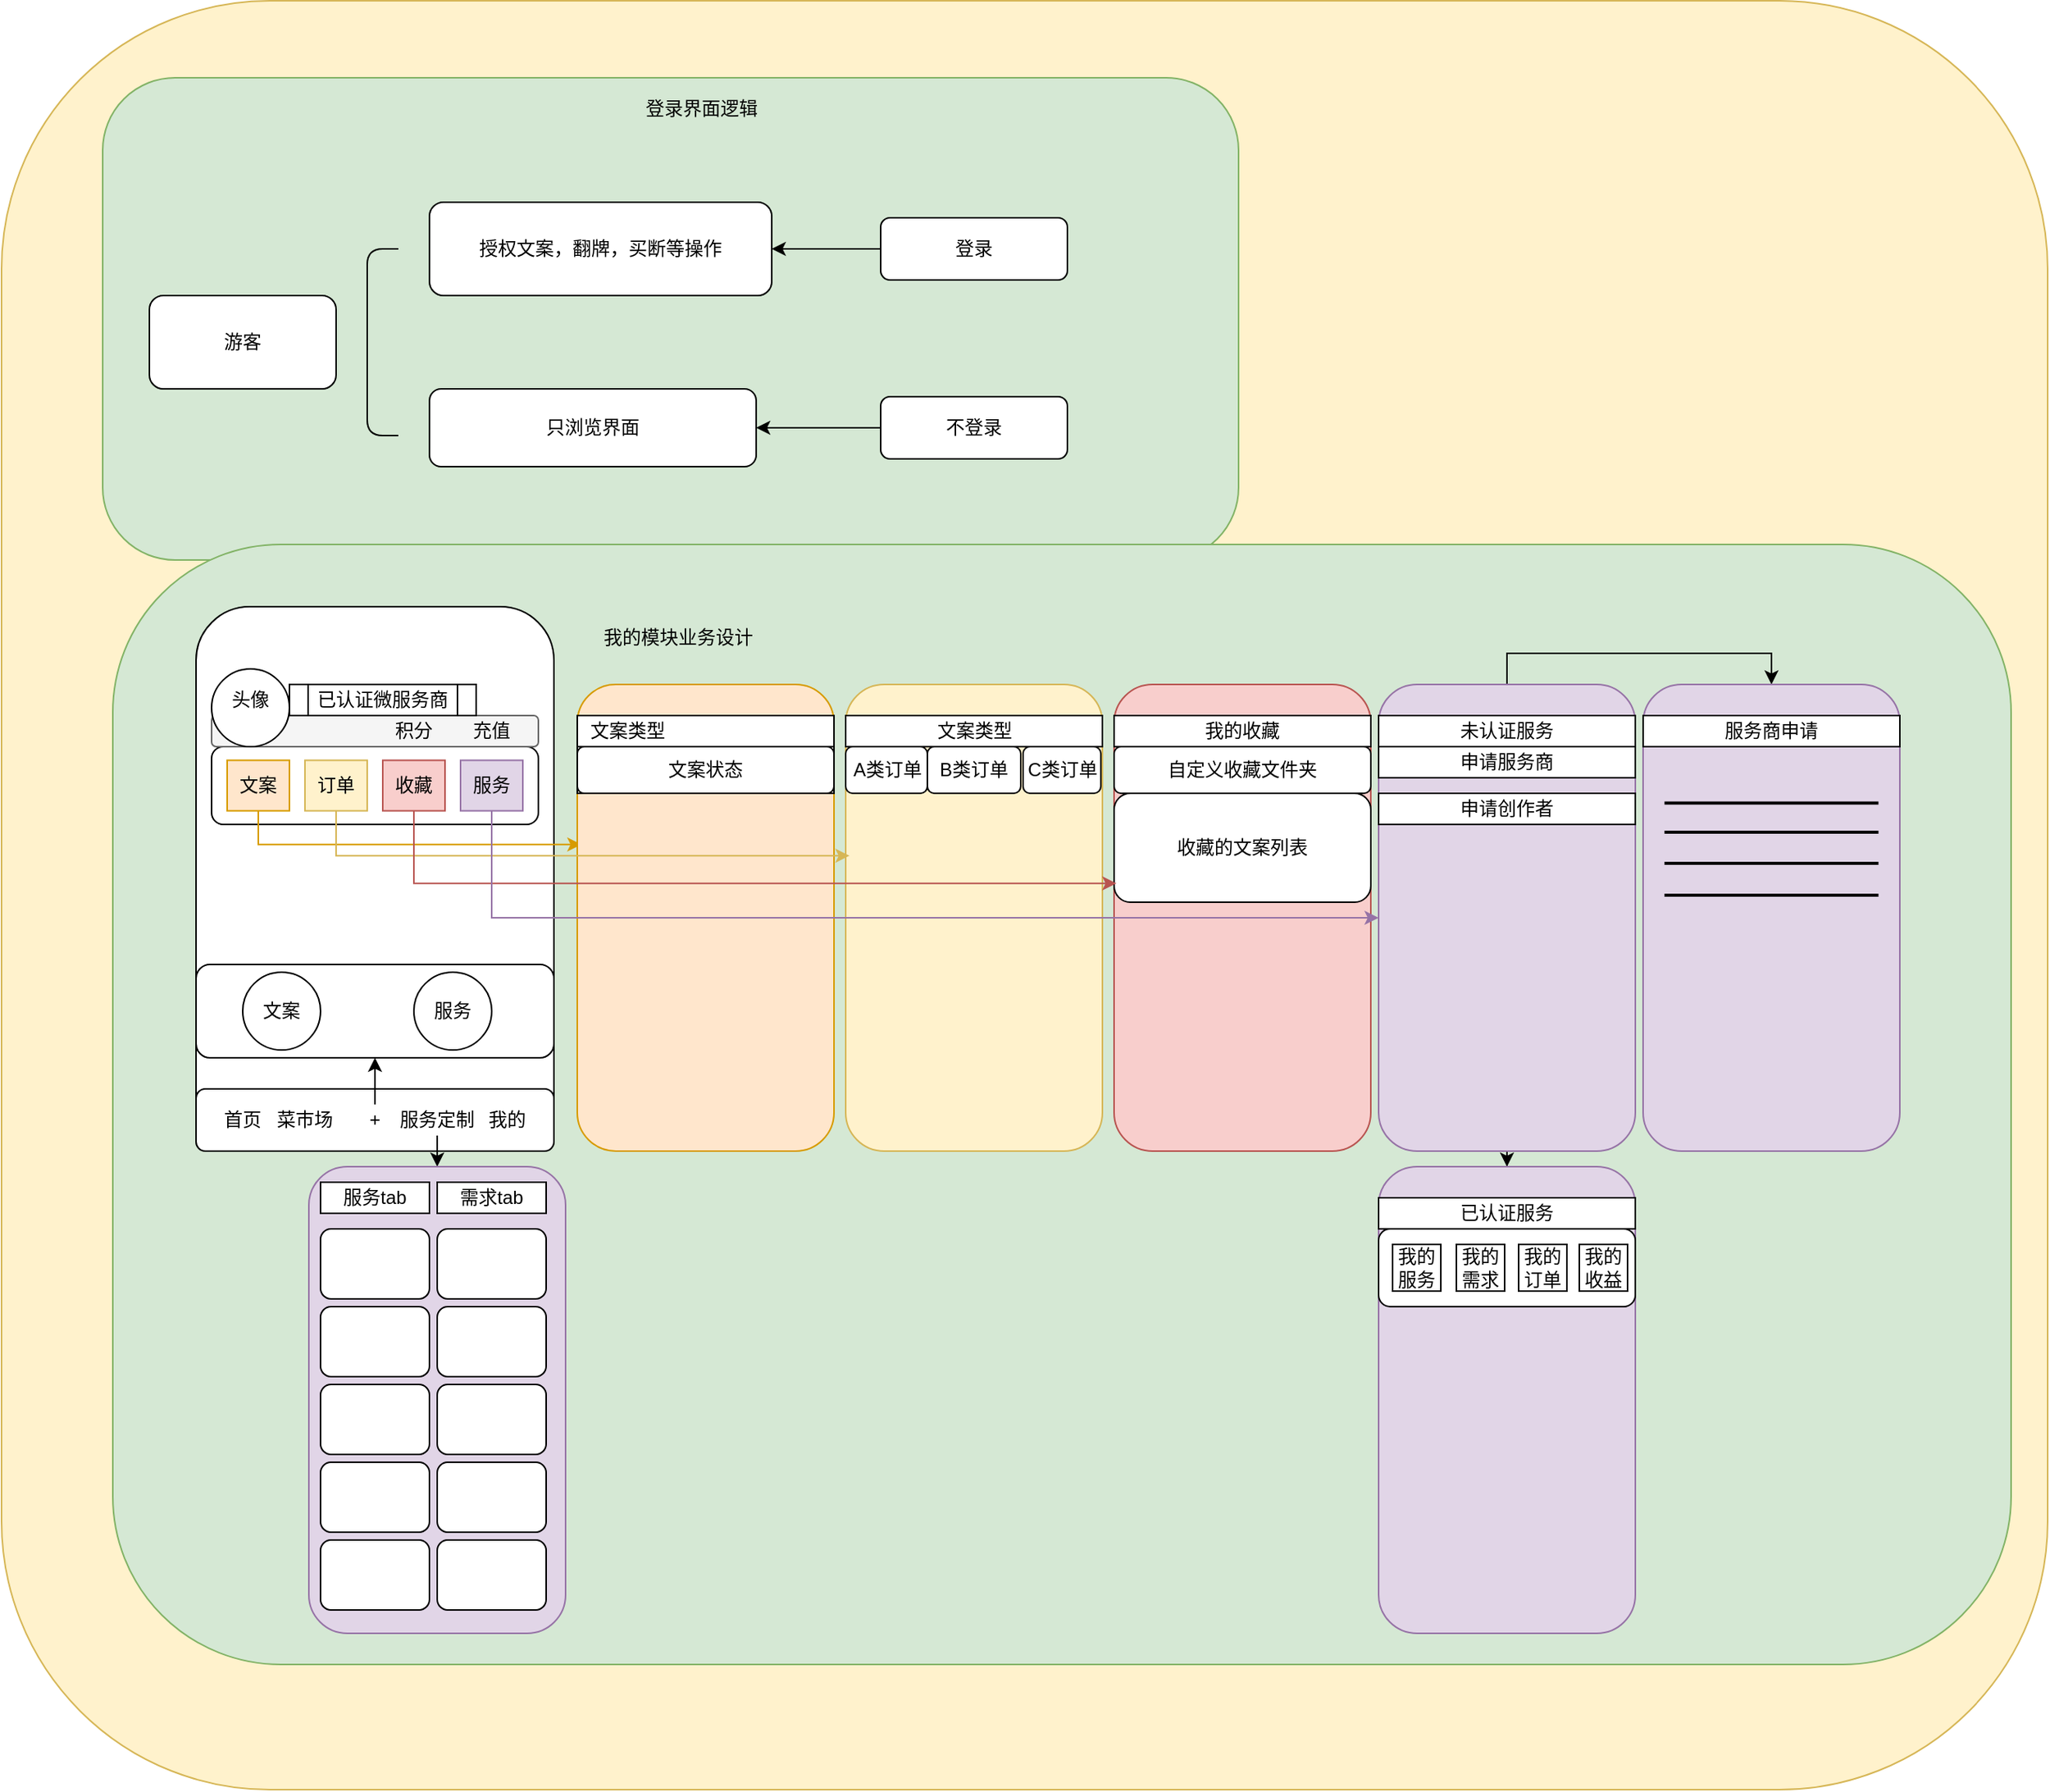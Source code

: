 <mxfile version="14.7.6" type="github">
  <diagram id="07fea595-8f29-1299-0266-81d95cde20df" name="Page-1">
    <mxGraphModel dx="432" dy="-582" grid="1" gridSize="10" guides="1" tooltips="1" connect="1" arrows="1" fold="1" page="1" pageScale="1" pageWidth="1169" pageHeight="827" background="none" math="0" shadow="0">
      <root>
        <mxCell id="0" />
        <mxCell id="1" parent="0" />
        <mxCell id="9OYX71JQAfHZlVF2eXPs-110" value="" style="rounded=1;whiteSpace=wrap;html=1;strokeWidth=1;fillColor=#fff2cc;strokeColor=#d6b656;" parent="1" vertex="1">
          <mxGeometry x="155" y="860.5" width="1315" height="1150" as="geometry" />
        </mxCell>
        <mxCell id="9OYX71JQAfHZlVF2eXPs-16" value="" style="rounded=1;whiteSpace=wrap;html=1;fillColor=#d5e8d4;strokeColor=#82b366;" parent="1" vertex="1">
          <mxGeometry x="220" y="910" width="730" height="310" as="geometry" />
        </mxCell>
        <mxCell id="9OYX71JQAfHZlVF2eXPs-3" value="游客" style="rounded=1;whiteSpace=wrap;html=1;" parent="1" vertex="1">
          <mxGeometry x="250" y="1050" width="120" height="60" as="geometry" />
        </mxCell>
        <mxCell id="9OYX71JQAfHZlVF2eXPs-4" value="只浏览界面" style="rounded=1;whiteSpace=wrap;html=1;" parent="1" vertex="1">
          <mxGeometry x="430" y="1110" width="210" height="50" as="geometry" />
        </mxCell>
        <mxCell id="9OYX71JQAfHZlVF2eXPs-5" value="授权文案，翻牌，买断等操作" style="rounded=1;whiteSpace=wrap;html=1;" parent="1" vertex="1">
          <mxGeometry x="430" y="990" width="220" height="60" as="geometry" />
        </mxCell>
        <mxCell id="9OYX71JQAfHZlVF2eXPs-14" style="edgeStyle=orthogonalEdgeStyle;rounded=0;orthogonalLoop=1;jettySize=auto;html=1;" parent="1" source="9OYX71JQAfHZlVF2eXPs-6" target="9OYX71JQAfHZlVF2eXPs-5" edge="1">
          <mxGeometry relative="1" as="geometry" />
        </mxCell>
        <mxCell id="9OYX71JQAfHZlVF2eXPs-6" value="登录" style="rounded=1;whiteSpace=wrap;html=1;" parent="1" vertex="1">
          <mxGeometry x="720" y="1000" width="120" height="40" as="geometry" />
        </mxCell>
        <mxCell id="9OYX71JQAfHZlVF2eXPs-7" value="" style="shape=curlyBracket;whiteSpace=wrap;html=1;rounded=1;size=0;" parent="1" vertex="1">
          <mxGeometry x="390" y="1020" width="20" height="120" as="geometry" />
        </mxCell>
        <mxCell id="9OYX71JQAfHZlVF2eXPs-15" style="edgeStyle=orthogonalEdgeStyle;rounded=0;orthogonalLoop=1;jettySize=auto;html=1;" parent="1" source="9OYX71JQAfHZlVF2eXPs-9" target="9OYX71JQAfHZlVF2eXPs-4" edge="1">
          <mxGeometry relative="1" as="geometry" />
        </mxCell>
        <mxCell id="9OYX71JQAfHZlVF2eXPs-9" value="不登录" style="rounded=1;whiteSpace=wrap;html=1;" parent="1" vertex="1">
          <mxGeometry x="720" y="1115" width="120" height="40" as="geometry" />
        </mxCell>
        <mxCell id="9OYX71JQAfHZlVF2eXPs-17" value="登录界面逻辑" style="text;html=1;strokeColor=none;fillColor=none;align=center;verticalAlign=middle;whiteSpace=wrap;rounded=0;strokeWidth=15;" parent="1" vertex="1">
          <mxGeometry x="530" y="910" width="150" height="40" as="geometry" />
        </mxCell>
        <mxCell id="9OYX71JQAfHZlVF2eXPs-22" value="" style="rounded=1;whiteSpace=wrap;html=1;strokeWidth=1;fillColor=#d5e8d4;strokeColor=#82b366;" parent="1" vertex="1">
          <mxGeometry x="226.5" y="1210" width="1220" height="720" as="geometry" />
        </mxCell>
        <mxCell id="9OYX71JQAfHZlVF2eXPs-23" value="我的模块业务设计" style="text;html=1;strokeColor=none;fillColor=none;align=center;verticalAlign=middle;whiteSpace=wrap;rounded=0;" parent="1" vertex="1">
          <mxGeometry x="535" y="1260" width="110" height="20" as="geometry" />
        </mxCell>
        <mxCell id="9OYX71JQAfHZlVF2eXPs-25" value="" style="rounded=1;whiteSpace=wrap;html=1;strokeWidth=1;" parent="1" vertex="1">
          <mxGeometry x="280" y="1250" width="230" height="350" as="geometry" />
        </mxCell>
        <mxCell id="9OYX71JQAfHZlVF2eXPs-26" value="" style="rounded=1;whiteSpace=wrap;html=1;strokeWidth=1;" parent="1" vertex="1">
          <mxGeometry x="290" y="1340" width="210" height="50" as="geometry" />
        </mxCell>
        <mxCell id="9OYX71JQAfHZlVF2eXPs-63" style="edgeStyle=orthogonalEdgeStyle;rounded=0;orthogonalLoop=1;jettySize=auto;html=1;exitX=0.5;exitY=1;exitDx=0;exitDy=0;entryX=0.016;entryY=0.343;entryDx=0;entryDy=0;entryPerimeter=0;fillColor=#ffe6cc;strokeColor=#d79b00;" parent="1" source="9OYX71JQAfHZlVF2eXPs-27" target="9OYX71JQAfHZlVF2eXPs-47" edge="1">
          <mxGeometry relative="1" as="geometry" />
        </mxCell>
        <mxCell id="9OYX71JQAfHZlVF2eXPs-27" value="" style="rounded=0;whiteSpace=wrap;html=1;strokeWidth=1;fillColor=#ffe6cc;strokeColor=#d79b00;" parent="1" vertex="1">
          <mxGeometry x="300" y="1348.75" width="40" height="32.5" as="geometry" />
        </mxCell>
        <mxCell id="9OYX71JQAfHZlVF2eXPs-28" value="" style="rounded=0;whiteSpace=wrap;html=1;strokeWidth=1;fillColor=#fff2cc;strokeColor=#d6b656;" parent="1" vertex="1">
          <mxGeometry x="350" y="1348.75" width="40" height="32.5" as="geometry" />
        </mxCell>
        <mxCell id="9OYX71JQAfHZlVF2eXPs-29" value="" style="rounded=0;whiteSpace=wrap;html=1;strokeWidth=1;fillColor=#f8cecc;strokeColor=#b85450;" parent="1" vertex="1">
          <mxGeometry x="400" y="1348.75" width="40" height="32.5" as="geometry" />
        </mxCell>
        <mxCell id="9OYX71JQAfHZlVF2eXPs-30" value="服务" style="rounded=0;whiteSpace=wrap;html=1;strokeWidth=1;fillColor=#e1d5e7;strokeColor=#9673a6;" parent="1" vertex="1">
          <mxGeometry x="450" y="1348.75" width="40" height="32.5" as="geometry" />
        </mxCell>
        <mxCell id="9OYX71JQAfHZlVF2eXPs-31" value="文案" style="text;html=1;strokeColor=none;fillColor=none;align=center;verticalAlign=middle;whiteSpace=wrap;rounded=0;" parent="1" vertex="1">
          <mxGeometry x="300" y="1355" width="40" height="20" as="geometry" />
        </mxCell>
        <mxCell id="9OYX71JQAfHZlVF2eXPs-32" value="订单" style="text;html=1;strokeColor=none;fillColor=none;align=center;verticalAlign=middle;whiteSpace=wrap;rounded=0;" parent="1" vertex="1">
          <mxGeometry x="350" y="1355" width="40" height="20" as="geometry" />
        </mxCell>
        <mxCell id="9OYX71JQAfHZlVF2eXPs-33" value="收藏" style="text;html=1;strokeColor=none;fillColor=none;align=center;verticalAlign=middle;whiteSpace=wrap;rounded=0;" parent="1" vertex="1">
          <mxGeometry x="400" y="1355" width="40" height="20" as="geometry" />
        </mxCell>
        <mxCell id="9OYX71JQAfHZlVF2eXPs-35" value="" style="rounded=1;whiteSpace=wrap;html=1;strokeWidth=1;fillColor=#f5f5f5;strokeColor=#666666;fontColor=#333333;" parent="1" vertex="1">
          <mxGeometry x="290" y="1320" width="210" height="20" as="geometry" />
        </mxCell>
        <mxCell id="9OYX71JQAfHZlVF2eXPs-36" value="积分" style="text;html=1;strokeColor=none;fillColor=none;align=center;verticalAlign=middle;whiteSpace=wrap;rounded=0;" parent="1" vertex="1">
          <mxGeometry x="400" y="1320" width="40" height="20" as="geometry" />
        </mxCell>
        <mxCell id="9OYX71JQAfHZlVF2eXPs-37" value="充值" style="text;html=1;strokeColor=none;fillColor=none;align=center;verticalAlign=middle;whiteSpace=wrap;rounded=0;" parent="1" vertex="1">
          <mxGeometry x="450" y="1320" width="40" height="20" as="geometry" />
        </mxCell>
        <mxCell id="9OYX71JQAfHZlVF2eXPs-39" value="" style="ellipse;whiteSpace=wrap;html=1;aspect=fixed;strokeWidth=1;" parent="1" vertex="1">
          <mxGeometry x="290" y="1290" width="50" height="50" as="geometry" />
        </mxCell>
        <mxCell id="9OYX71JQAfHZlVF2eXPs-40" value="头像" style="text;html=1;strokeColor=none;fillColor=none;align=center;verticalAlign=middle;whiteSpace=wrap;rounded=0;" parent="1" vertex="1">
          <mxGeometry x="295" y="1300" width="40" height="20" as="geometry" />
        </mxCell>
        <mxCell id="9OYX71JQAfHZlVF2eXPs-47" value="" style="rounded=1;whiteSpace=wrap;html=1;strokeWidth=1;fillColor=#ffe6cc;strokeColor=#d79b00;" parent="1" vertex="1">
          <mxGeometry x="525" y="1300" width="165" height="300" as="geometry" />
        </mxCell>
        <mxCell id="9OYX71JQAfHZlVF2eXPs-48" value="" style="rounded=0;whiteSpace=wrap;html=1;strokeWidth=1;" parent="1" vertex="1">
          <mxGeometry x="525" y="1320" width="165" height="20" as="geometry" />
        </mxCell>
        <mxCell id="9OYX71JQAfHZlVF2eXPs-49" value="文案类型" style="text;html=1;strokeColor=none;fillColor=none;align=center;verticalAlign=middle;whiteSpace=wrap;rounded=0;" parent="1" vertex="1">
          <mxGeometry x="525" y="1320" width="65" height="20" as="geometry" />
        </mxCell>
        <mxCell id="9OYX71JQAfHZlVF2eXPs-52" value="" style="rounded=0;whiteSpace=wrap;html=1;strokeWidth=1;" parent="1" vertex="1">
          <mxGeometry x="525" y="1340" width="165" height="30" as="geometry" />
        </mxCell>
        <mxCell id="9OYX71JQAfHZlVF2eXPs-53" value="文案状态" style="rounded=1;whiteSpace=wrap;html=1;strokeWidth=1;" parent="1" vertex="1">
          <mxGeometry x="525" y="1340" width="165" height="30" as="geometry" />
        </mxCell>
        <mxCell id="9OYX71JQAfHZlVF2eXPs-56" value="" style="rounded=1;whiteSpace=wrap;html=1;strokeWidth=1;" parent="1" vertex="1">
          <mxGeometry x="280" y="1560" width="230" height="40" as="geometry" />
        </mxCell>
        <mxCell id="9OYX71JQAfHZlVF2eXPs-57" value="首页" style="text;html=1;strokeColor=none;fillColor=none;align=center;verticalAlign=middle;whiteSpace=wrap;rounded=0;" parent="1" vertex="1">
          <mxGeometry x="290" y="1570" width="40" height="20" as="geometry" />
        </mxCell>
        <mxCell id="9OYX71JQAfHZlVF2eXPs-58" value="菜市场" style="text;html=1;strokeColor=none;fillColor=none;align=center;verticalAlign=middle;whiteSpace=wrap;rounded=0;" parent="1" vertex="1">
          <mxGeometry x="330" y="1570" width="40" height="20" as="geometry" />
        </mxCell>
        <mxCell id="9OYX71JQAfHZlVF2eXPs-104" style="edgeStyle=orthogonalEdgeStyle;rounded=0;orthogonalLoop=1;jettySize=auto;html=1;exitX=0.5;exitY=0;exitDx=0;exitDy=0;entryX=0.5;entryY=1;entryDx=0;entryDy=0;" parent="1" source="9OYX71JQAfHZlVF2eXPs-59" target="9OYX71JQAfHZlVF2eXPs-103" edge="1">
          <mxGeometry relative="1" as="geometry" />
        </mxCell>
        <mxCell id="9OYX71JQAfHZlVF2eXPs-59" value="+" style="text;html=1;strokeColor=none;fillColor=none;align=center;verticalAlign=middle;whiteSpace=wrap;rounded=0;" parent="1" vertex="1">
          <mxGeometry x="375" y="1570" width="40" height="20" as="geometry" />
        </mxCell>
        <mxCell id="ud3PTzbKV4NuxXPsoYZO-4" style="edgeStyle=orthogonalEdgeStyle;rounded=0;orthogonalLoop=1;jettySize=auto;html=1;exitX=0.5;exitY=1;exitDx=0;exitDy=0;entryX=0.5;entryY=0;entryDx=0;entryDy=0;" edge="1" parent="1" source="9OYX71JQAfHZlVF2eXPs-60" target="ud3PTzbKV4NuxXPsoYZO-3">
          <mxGeometry relative="1" as="geometry" />
        </mxCell>
        <mxCell id="9OYX71JQAfHZlVF2eXPs-60" value="服务定制" style="text;html=1;strokeColor=none;fillColor=none;align=center;verticalAlign=middle;whiteSpace=wrap;rounded=0;" parent="1" vertex="1">
          <mxGeometry x="410" y="1570" width="50" height="20" as="geometry" />
        </mxCell>
        <mxCell id="9OYX71JQAfHZlVF2eXPs-62" value="我的" style="text;html=1;strokeColor=none;fillColor=none;align=center;verticalAlign=middle;whiteSpace=wrap;rounded=0;" parent="1" vertex="1">
          <mxGeometry x="460" y="1570" width="40" height="20" as="geometry" />
        </mxCell>
        <mxCell id="9OYX71JQAfHZlVF2eXPs-64" value="" style="rounded=1;whiteSpace=wrap;html=1;strokeWidth=1;fillColor=#fff2cc;strokeColor=#d6b656;" parent="1" vertex="1">
          <mxGeometry x="697.5" y="1300" width="165" height="300" as="geometry" />
        </mxCell>
        <mxCell id="9OYX71JQAfHZlVF2eXPs-66" value="文案类型" style="rounded=0;whiteSpace=wrap;html=1;strokeWidth=1;" parent="1" vertex="1">
          <mxGeometry x="697.5" y="1320" width="165" height="20" as="geometry" />
        </mxCell>
        <mxCell id="9OYX71JQAfHZlVF2eXPs-67" value="A类订单" style="rounded=1;whiteSpace=wrap;html=1;strokeWidth=1;" parent="1" vertex="1">
          <mxGeometry x="697.5" y="1340" width="52.5" height="30" as="geometry" />
        </mxCell>
        <mxCell id="9OYX71JQAfHZlVF2eXPs-68" value="B类订单" style="rounded=1;whiteSpace=wrap;html=1;strokeWidth=1;" parent="1" vertex="1">
          <mxGeometry x="750" y="1340" width="60" height="30" as="geometry" />
        </mxCell>
        <mxCell id="9OYX71JQAfHZlVF2eXPs-69" value="C类订单" style="rounded=1;whiteSpace=wrap;html=1;strokeWidth=1;" parent="1" vertex="1">
          <mxGeometry x="811.5" y="1340" width="50" height="30" as="geometry" />
        </mxCell>
        <mxCell id="9OYX71JQAfHZlVF2eXPs-70" style="edgeStyle=orthogonalEdgeStyle;rounded=0;orthogonalLoop=1;jettySize=auto;html=1;exitX=0.5;exitY=1;exitDx=0;exitDy=0;entryX=0.015;entryY=0.367;entryDx=0;entryDy=0;entryPerimeter=0;fillColor=#fff2cc;strokeColor=#d6b656;" parent="1" source="9OYX71JQAfHZlVF2eXPs-28" target="9OYX71JQAfHZlVF2eXPs-64" edge="1">
          <mxGeometry relative="1" as="geometry" />
        </mxCell>
        <mxCell id="9OYX71JQAfHZlVF2eXPs-71" value="" style="rounded=1;whiteSpace=wrap;html=1;strokeWidth=1;fillColor=#f8cecc;strokeColor=#b85450;" parent="1" vertex="1">
          <mxGeometry x="870" y="1300" width="165" height="300" as="geometry" />
        </mxCell>
        <mxCell id="9OYX71JQAfHZlVF2eXPs-72" value="我的收藏" style="rounded=0;whiteSpace=wrap;html=1;strokeWidth=1;" parent="1" vertex="1">
          <mxGeometry x="870" y="1320" width="165" height="20" as="geometry" />
        </mxCell>
        <mxCell id="9OYX71JQAfHZlVF2eXPs-73" value="自定义收藏文件夹" style="rounded=1;whiteSpace=wrap;html=1;strokeWidth=1;" parent="1" vertex="1">
          <mxGeometry x="870" y="1340" width="165" height="30" as="geometry" />
        </mxCell>
        <mxCell id="9OYX71JQAfHZlVF2eXPs-74" value="收藏的文案列表" style="rounded=1;whiteSpace=wrap;html=1;strokeWidth=1;" parent="1" vertex="1">
          <mxGeometry x="870" y="1370" width="165" height="70" as="geometry" />
        </mxCell>
        <mxCell id="9OYX71JQAfHZlVF2eXPs-75" style="edgeStyle=orthogonalEdgeStyle;rounded=0;orthogonalLoop=1;jettySize=auto;html=1;exitX=0.5;exitY=1;exitDx=0;exitDy=0;entryX=0.009;entryY=0.827;entryDx=0;entryDy=0;entryPerimeter=0;fillColor=#f8cecc;strokeColor=#b85450;" parent="1" source="9OYX71JQAfHZlVF2eXPs-29" target="9OYX71JQAfHZlVF2eXPs-74" edge="1">
          <mxGeometry relative="1" as="geometry" />
        </mxCell>
        <mxCell id="9OYX71JQAfHZlVF2eXPs-100" style="edgeStyle=orthogonalEdgeStyle;rounded=0;orthogonalLoop=1;jettySize=auto;html=1;exitX=0.5;exitY=0;exitDx=0;exitDy=0;entryX=0.5;entryY=0;entryDx=0;entryDy=0;" parent="1" source="9OYX71JQAfHZlVF2eXPs-76" target="9OYX71JQAfHZlVF2eXPs-79" edge="1">
          <mxGeometry relative="1" as="geometry" />
        </mxCell>
        <mxCell id="9OYX71JQAfHZlVF2eXPs-101" style="edgeStyle=orthogonalEdgeStyle;rounded=0;orthogonalLoop=1;jettySize=auto;html=1;exitX=0.5;exitY=1;exitDx=0;exitDy=0;" parent="1" source="9OYX71JQAfHZlVF2eXPs-76" target="9OYX71JQAfHZlVF2eXPs-89" edge="1">
          <mxGeometry relative="1" as="geometry" />
        </mxCell>
        <mxCell id="9OYX71JQAfHZlVF2eXPs-76" value="" style="rounded=1;whiteSpace=wrap;html=1;strokeWidth=1;fillColor=#e1d5e7;strokeColor=#9673a6;" parent="1" vertex="1">
          <mxGeometry x="1040" y="1300" width="165" height="300" as="geometry" />
        </mxCell>
        <mxCell id="9OYX71JQAfHZlVF2eXPs-77" value="未认证服务" style="rounded=0;whiteSpace=wrap;html=1;strokeWidth=1;" parent="1" vertex="1">
          <mxGeometry x="1040" y="1320" width="165" height="20" as="geometry" />
        </mxCell>
        <mxCell id="9OYX71JQAfHZlVF2eXPs-78" value="申请服务商" style="rounded=0;whiteSpace=wrap;html=1;strokeWidth=1;" parent="1" vertex="1">
          <mxGeometry x="1040" y="1340" width="165" height="20" as="geometry" />
        </mxCell>
        <mxCell id="9OYX71JQAfHZlVF2eXPs-79" value="" style="rounded=1;whiteSpace=wrap;html=1;strokeWidth=1;fillColor=#e1d5e7;strokeColor=#9673a6;" parent="1" vertex="1">
          <mxGeometry x="1210" y="1300" width="165" height="300" as="geometry" />
        </mxCell>
        <mxCell id="9OYX71JQAfHZlVF2eXPs-80" value="申请创作者" style="rounded=0;whiteSpace=wrap;html=1;strokeWidth=1;" parent="1" vertex="1">
          <mxGeometry x="1040" y="1370" width="165" height="20" as="geometry" />
        </mxCell>
        <mxCell id="9OYX71JQAfHZlVF2eXPs-81" value="服务商申请" style="rounded=0;whiteSpace=wrap;html=1;strokeWidth=1;" parent="1" vertex="1">
          <mxGeometry x="1210" y="1320" width="165" height="20" as="geometry" />
        </mxCell>
        <mxCell id="9OYX71JQAfHZlVF2eXPs-84" value="" style="line;strokeWidth=2;html=1;" parent="1" vertex="1">
          <mxGeometry x="1223.75" y="1371.25" width="137.5" height="10" as="geometry" />
        </mxCell>
        <mxCell id="9OYX71JQAfHZlVF2eXPs-85" value="" style="line;strokeWidth=2;html=1;" parent="1" vertex="1">
          <mxGeometry x="1223.75" y="1390" width="137.5" height="10" as="geometry" />
        </mxCell>
        <mxCell id="9OYX71JQAfHZlVF2eXPs-86" value="" style="line;strokeWidth=2;html=1;" parent="1" vertex="1">
          <mxGeometry x="1223.75" y="1410" width="137.5" height="10" as="geometry" />
        </mxCell>
        <mxCell id="9OYX71JQAfHZlVF2eXPs-87" value="" style="line;strokeWidth=2;html=1;" parent="1" vertex="1">
          <mxGeometry x="1223.75" y="1430.5" width="137.5" height="10" as="geometry" />
        </mxCell>
        <mxCell id="9OYX71JQAfHZlVF2eXPs-89" value="" style="rounded=1;whiteSpace=wrap;html=1;strokeWidth=1;fillColor=#e1d5e7;strokeColor=#9673a6;" parent="1" vertex="1">
          <mxGeometry x="1040" y="1610" width="165" height="300" as="geometry" />
        </mxCell>
        <mxCell id="9OYX71JQAfHZlVF2eXPs-90" value="已认证服务" style="rounded=0;whiteSpace=wrap;html=1;strokeWidth=1;" parent="1" vertex="1">
          <mxGeometry x="1040" y="1630" width="165" height="20" as="geometry" />
        </mxCell>
        <mxCell id="9OYX71JQAfHZlVF2eXPs-92" value="" style="rounded=1;whiteSpace=wrap;html=1;strokeWidth=1;" parent="1" vertex="1">
          <mxGeometry x="1040" y="1650" width="165" height="50" as="geometry" />
        </mxCell>
        <mxCell id="9OYX71JQAfHZlVF2eXPs-93" value="我的服务" style="rounded=0;whiteSpace=wrap;html=1;strokeWidth=1;" parent="1" vertex="1">
          <mxGeometry x="1049" y="1660" width="31" height="30" as="geometry" />
        </mxCell>
        <mxCell id="9OYX71JQAfHZlVF2eXPs-94" value="我的订单" style="rounded=0;whiteSpace=wrap;html=1;strokeWidth=1;" parent="1" vertex="1">
          <mxGeometry x="1130" y="1660" width="31" height="30" as="geometry" />
        </mxCell>
        <mxCell id="9OYX71JQAfHZlVF2eXPs-95" value="我的收益" style="rounded=0;whiteSpace=wrap;html=1;strokeWidth=1;" parent="1" vertex="1">
          <mxGeometry x="1169" y="1660" width="31" height="30" as="geometry" />
        </mxCell>
        <mxCell id="9OYX71JQAfHZlVF2eXPs-98" value="我的需求" style="rounded=0;whiteSpace=wrap;html=1;strokeWidth=1;" parent="1" vertex="1">
          <mxGeometry x="1090" y="1660" width="31" height="30" as="geometry" />
        </mxCell>
        <mxCell id="9OYX71JQAfHZlVF2eXPs-99" style="edgeStyle=orthogonalEdgeStyle;rounded=0;orthogonalLoop=1;jettySize=auto;html=1;exitX=0.5;exitY=1;exitDx=0;exitDy=0;fillColor=#e1d5e7;strokeColor=#9673a6;" parent="1" source="9OYX71JQAfHZlVF2eXPs-30" target="9OYX71JQAfHZlVF2eXPs-76" edge="1">
          <mxGeometry relative="1" as="geometry" />
        </mxCell>
        <mxCell id="9OYX71JQAfHZlVF2eXPs-103" value="" style="rounded=1;whiteSpace=wrap;html=1;strokeWidth=1;" parent="1" vertex="1">
          <mxGeometry x="280" y="1480" width="230" height="60" as="geometry" />
        </mxCell>
        <mxCell id="9OYX71JQAfHZlVF2eXPs-106" value="文案" style="ellipse;whiteSpace=wrap;html=1;aspect=fixed;strokeWidth=1;" parent="1" vertex="1">
          <mxGeometry x="310" y="1485" width="50" height="50" as="geometry" />
        </mxCell>
        <mxCell id="9OYX71JQAfHZlVF2eXPs-107" value="服务" style="ellipse;whiteSpace=wrap;html=1;aspect=fixed;strokeWidth=1;" parent="1" vertex="1">
          <mxGeometry x="420" y="1485" width="50" height="50" as="geometry" />
        </mxCell>
        <mxCell id="9OYX71JQAfHZlVF2eXPs-109" value="已认证微服务商" style="shape=process;whiteSpace=wrap;html=1;backgroundOutline=1;strokeWidth=1;" parent="1" vertex="1">
          <mxGeometry x="340" y="1300" width="120" height="20" as="geometry" />
        </mxCell>
        <mxCell id="ud3PTzbKV4NuxXPsoYZO-3" value="" style="rounded=1;whiteSpace=wrap;html=1;strokeWidth=1;fillColor=#e1d5e7;strokeColor=#9673a6;" vertex="1" parent="1">
          <mxGeometry x="352.5" y="1610" width="165" height="300" as="geometry" />
        </mxCell>
        <mxCell id="ud3PTzbKV4NuxXPsoYZO-5" value="服务tab" style="rounded=0;whiteSpace=wrap;html=1;" vertex="1" parent="1">
          <mxGeometry x="360" y="1620" width="70" height="20" as="geometry" />
        </mxCell>
        <mxCell id="ud3PTzbKV4NuxXPsoYZO-6" value="需求tab" style="rounded=0;whiteSpace=wrap;html=1;" vertex="1" parent="1">
          <mxGeometry x="435" y="1620" width="70" height="20" as="geometry" />
        </mxCell>
        <mxCell id="ud3PTzbKV4NuxXPsoYZO-8" value="" style="rounded=1;whiteSpace=wrap;html=1;" vertex="1" parent="1">
          <mxGeometry x="360" y="1650" width="70" height="45" as="geometry" />
        </mxCell>
        <mxCell id="ud3PTzbKV4NuxXPsoYZO-9" value="" style="rounded=1;whiteSpace=wrap;html=1;" vertex="1" parent="1">
          <mxGeometry x="435" y="1650" width="70" height="45" as="geometry" />
        </mxCell>
        <mxCell id="ud3PTzbKV4NuxXPsoYZO-10" value="" style="rounded=1;whiteSpace=wrap;html=1;" vertex="1" parent="1">
          <mxGeometry x="360" y="1700" width="70" height="45" as="geometry" />
        </mxCell>
        <mxCell id="ud3PTzbKV4NuxXPsoYZO-11" value="" style="rounded=1;whiteSpace=wrap;html=1;" vertex="1" parent="1">
          <mxGeometry x="435" y="1700" width="70" height="45" as="geometry" />
        </mxCell>
        <mxCell id="ud3PTzbKV4NuxXPsoYZO-16" value="" style="rounded=1;whiteSpace=wrap;html=1;" vertex="1" parent="1">
          <mxGeometry x="360" y="1750" width="70" height="45" as="geometry" />
        </mxCell>
        <mxCell id="ud3PTzbKV4NuxXPsoYZO-17" value="" style="rounded=1;whiteSpace=wrap;html=1;" vertex="1" parent="1">
          <mxGeometry x="435" y="1750" width="70" height="45" as="geometry" />
        </mxCell>
        <mxCell id="ud3PTzbKV4NuxXPsoYZO-21" value="" style="rounded=1;whiteSpace=wrap;html=1;" vertex="1" parent="1">
          <mxGeometry x="360" y="1800" width="70" height="45" as="geometry" />
        </mxCell>
        <mxCell id="ud3PTzbKV4NuxXPsoYZO-22" value="" style="rounded=1;whiteSpace=wrap;html=1;" vertex="1" parent="1">
          <mxGeometry x="435" y="1800" width="70" height="45" as="geometry" />
        </mxCell>
        <mxCell id="ud3PTzbKV4NuxXPsoYZO-26" value="" style="rounded=1;whiteSpace=wrap;html=1;" vertex="1" parent="1">
          <mxGeometry x="360" y="1850" width="70" height="45" as="geometry" />
        </mxCell>
        <mxCell id="ud3PTzbKV4NuxXPsoYZO-27" value="" style="rounded=1;whiteSpace=wrap;html=1;" vertex="1" parent="1">
          <mxGeometry x="435" y="1850" width="70" height="45" as="geometry" />
        </mxCell>
      </root>
    </mxGraphModel>
  </diagram>
</mxfile>
